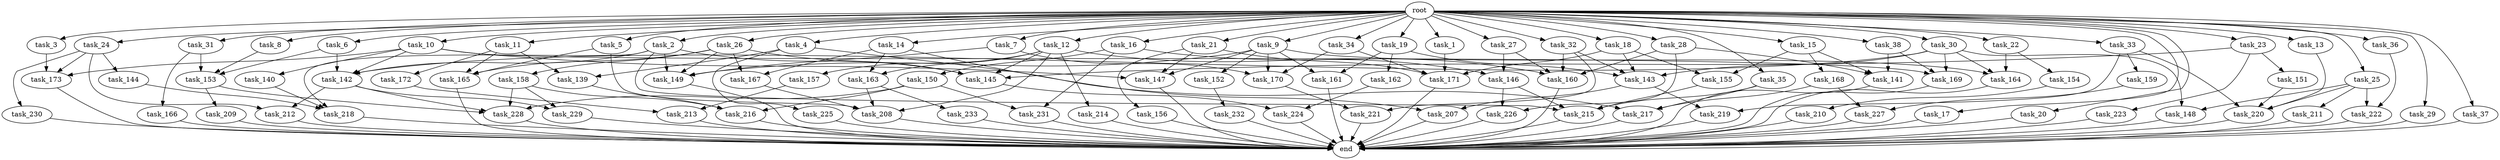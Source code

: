 digraph G {
  root [size="0.000000"];
  task_1 [size="1024.000000"];
  task_2 [size="1024.000000"];
  task_3 [size="1024.000000"];
  task_4 [size="1024.000000"];
  task_5 [size="1024.000000"];
  task_6 [size="1024.000000"];
  task_7 [size="1024.000000"];
  task_8 [size="1024.000000"];
  task_9 [size="1024.000000"];
  task_10 [size="1024.000000"];
  task_11 [size="1024.000000"];
  task_12 [size="1024.000000"];
  task_13 [size="1024.000000"];
  task_14 [size="1024.000000"];
  task_15 [size="1024.000000"];
  task_16 [size="1024.000000"];
  task_17 [size="1024.000000"];
  task_18 [size="1024.000000"];
  task_19 [size="1024.000000"];
  task_20 [size="1024.000000"];
  task_21 [size="1024.000000"];
  task_22 [size="1024.000000"];
  task_23 [size="1024.000000"];
  task_24 [size="1024.000000"];
  task_25 [size="1024.000000"];
  task_26 [size="1024.000000"];
  task_27 [size="1024.000000"];
  task_28 [size="1024.000000"];
  task_29 [size="1024.000000"];
  task_30 [size="1024.000000"];
  task_31 [size="1024.000000"];
  task_32 [size="1024.000000"];
  task_33 [size="1024.000000"];
  task_34 [size="1024.000000"];
  task_35 [size="1024.000000"];
  task_36 [size="1024.000000"];
  task_37 [size="1024.000000"];
  task_38 [size="1024.000000"];
  task_139 [size="893353197568.000000"];
  task_140 [size="420906795008.000000"];
  task_141 [size="2104533975040.000000"];
  task_142 [size="1391569403904.000000"];
  task_143 [size="1520418422784.000000"];
  task_144 [size="137438953472.000000"];
  task_145 [size="1408749273088.000000"];
  task_146 [size="773094113280.000000"];
  task_147 [size="592705486848.000000"];
  task_148 [size="1554778161152.000000"];
  task_149 [size="360777252864.000000"];
  task_150 [size="309237645312.000000"];
  task_151 [size="420906795008.000000"];
  task_152 [size="34359738368.000000"];
  task_153 [size="618475290624.000000"];
  task_154 [size="214748364800.000000"];
  task_155 [size="773094113280.000000"];
  task_156 [size="137438953472.000000"];
  task_157 [size="695784701952.000000"];
  task_158 [size="214748364800.000000"];
  task_159 [size="137438953472.000000"];
  task_160 [size="1279900254208.000000"];
  task_161 [size="584115552256.000000"];
  task_162 [size="549755813888.000000"];
  task_163 [size="730144440320.000000"];
  task_164 [size="1108101562368.000000"];
  task_165 [size="1494648619008.000000"];
  task_166 [size="34359738368.000000"];
  task_167 [size="249108103168.000000"];
  task_168 [size="695784701952.000000"];
  task_169 [size="1829656068096.000000"];
  task_170 [size="764504178688.000000"];
  task_171 [size="1047972020224.000000"];
  task_172 [size="858993459200.000000"];
  task_173 [size="635655159808.000000"];
  task_207 [size="584115552256.000000"];
  task_208 [size="1408749273088.000000"];
  task_209 [size="858993459200.000000"];
  task_210 [size="77309411328.000000"];
  task_211 [size="695784701952.000000"];
  task_212 [size="171798691840.000000"];
  task_213 [size="764504178688.000000"];
  task_214 [size="695784701952.000000"];
  task_215 [size="1537598291968.000000"];
  task_216 [size="1632087572480.000000"];
  task_217 [size="558345748480.000000"];
  task_218 [size="764504178688.000000"];
  task_219 [size="687194767360.000000"];
  task_220 [size="1219770712064.000000"];
  task_221 [size="893353197568.000000"];
  task_222 [size="1116691496960.000000"];
  task_223 [size="420906795008.000000"];
  task_224 [size="730144440320.000000"];
  task_225 [size="34359738368.000000"];
  task_226 [size="1554778161152.000000"];
  task_227 [size="523986010112.000000"];
  task_228 [size="1829656068096.000000"];
  task_229 [size="111669149696.000000"];
  task_230 [size="137438953472.000000"];
  task_231 [size="1168231104512.000000"];
  task_232 [size="549755813888.000000"];
  task_233 [size="214748364800.000000"];
  end [size="0.000000"];

  root -> task_1 [size="1.000000"];
  root -> task_2 [size="1.000000"];
  root -> task_3 [size="1.000000"];
  root -> task_4 [size="1.000000"];
  root -> task_5 [size="1.000000"];
  root -> task_6 [size="1.000000"];
  root -> task_7 [size="1.000000"];
  root -> task_8 [size="1.000000"];
  root -> task_9 [size="1.000000"];
  root -> task_10 [size="1.000000"];
  root -> task_11 [size="1.000000"];
  root -> task_12 [size="1.000000"];
  root -> task_13 [size="1.000000"];
  root -> task_14 [size="1.000000"];
  root -> task_15 [size="1.000000"];
  root -> task_16 [size="1.000000"];
  root -> task_17 [size="1.000000"];
  root -> task_18 [size="1.000000"];
  root -> task_19 [size="1.000000"];
  root -> task_20 [size="1.000000"];
  root -> task_21 [size="1.000000"];
  root -> task_22 [size="1.000000"];
  root -> task_23 [size="1.000000"];
  root -> task_24 [size="1.000000"];
  root -> task_25 [size="1.000000"];
  root -> task_26 [size="1.000000"];
  root -> task_27 [size="1.000000"];
  root -> task_28 [size="1.000000"];
  root -> task_29 [size="1.000000"];
  root -> task_30 [size="1.000000"];
  root -> task_31 [size="1.000000"];
  root -> task_32 [size="1.000000"];
  root -> task_33 [size="1.000000"];
  root -> task_34 [size="1.000000"];
  root -> task_35 [size="1.000000"];
  root -> task_36 [size="1.000000"];
  root -> task_37 [size="1.000000"];
  root -> task_38 [size="1.000000"];
  task_1 -> task_171 [size="134217728.000000"];
  task_2 -> task_142 [size="75497472.000000"];
  task_2 -> task_145 [size="75497472.000000"];
  task_2 -> task_149 [size="75497472.000000"];
  task_2 -> task_215 [size="75497472.000000"];
  task_2 -> task_218 [size="75497472.000000"];
  task_3 -> task_173 [size="75497472.000000"];
  task_4 -> task_139 [size="33554432.000000"];
  task_4 -> task_217 [size="33554432.000000"];
  task_4 -> task_225 [size="33554432.000000"];
  task_5 -> task_165 [size="411041792.000000"];
  task_5 -> task_208 [size="411041792.000000"];
  task_6 -> task_142 [size="33554432.000000"];
  task_6 -> task_153 [size="33554432.000000"];
  task_7 -> task_149 [size="33554432.000000"];
  task_7 -> task_170 [size="33554432.000000"];
  task_8 -> task_153 [size="536870912.000000"];
  task_9 -> task_147 [size="33554432.000000"];
  task_9 -> task_149 [size="33554432.000000"];
  task_9 -> task_152 [size="33554432.000000"];
  task_9 -> task_161 [size="33554432.000000"];
  task_9 -> task_164 [size="33554432.000000"];
  task_9 -> task_170 [size="33554432.000000"];
  task_10 -> task_140 [size="411041792.000000"];
  task_10 -> task_142 [size="411041792.000000"];
  task_10 -> task_147 [size="411041792.000000"];
  task_10 -> task_169 [size="411041792.000000"];
  task_10 -> task_173 [size="411041792.000000"];
  task_11 -> task_139 [size="838860800.000000"];
  task_11 -> task_165 [size="838860800.000000"];
  task_11 -> task_172 [size="838860800.000000"];
  task_12 -> task_145 [size="679477248.000000"];
  task_12 -> task_146 [size="679477248.000000"];
  task_12 -> task_157 [size="679477248.000000"];
  task_12 -> task_163 [size="679477248.000000"];
  task_12 -> task_208 [size="679477248.000000"];
  task_12 -> task_214 [size="679477248.000000"];
  task_13 -> task_220 [size="301989888.000000"];
  task_14 -> task_163 [size="33554432.000000"];
  task_14 -> task_167 [size="33554432.000000"];
  task_14 -> task_207 [size="33554432.000000"];
  task_15 -> task_141 [size="679477248.000000"];
  task_15 -> task_155 [size="679477248.000000"];
  task_15 -> task_168 [size="679477248.000000"];
  task_16 -> task_150 [size="301989888.000000"];
  task_16 -> task_160 [size="301989888.000000"];
  task_16 -> task_231 [size="301989888.000000"];
  task_17 -> end [size="1.000000"];
  task_18 -> task_143 [size="75497472.000000"];
  task_18 -> task_155 [size="75497472.000000"];
  task_18 -> task_171 [size="75497472.000000"];
  task_19 -> task_143 [size="536870912.000000"];
  task_19 -> task_161 [size="536870912.000000"];
  task_19 -> task_162 [size="536870912.000000"];
  task_20 -> end [size="1.000000"];
  task_21 -> task_147 [size="134217728.000000"];
  task_21 -> task_156 [size="134217728.000000"];
  task_21 -> task_171 [size="134217728.000000"];
  task_22 -> task_154 [size="209715200.000000"];
  task_22 -> task_164 [size="209715200.000000"];
  task_23 -> task_145 [size="411041792.000000"];
  task_23 -> task_151 [size="411041792.000000"];
  task_23 -> task_223 [size="411041792.000000"];
  task_24 -> task_144 [size="134217728.000000"];
  task_24 -> task_173 [size="134217728.000000"];
  task_24 -> task_212 [size="134217728.000000"];
  task_24 -> task_230 [size="134217728.000000"];
  task_25 -> task_148 [size="679477248.000000"];
  task_25 -> task_211 [size="679477248.000000"];
  task_25 -> task_220 [size="679477248.000000"];
  task_25 -> task_222 [size="679477248.000000"];
  task_26 -> task_145 [size="209715200.000000"];
  task_26 -> task_149 [size="209715200.000000"];
  task_26 -> task_158 [size="209715200.000000"];
  task_26 -> task_165 [size="209715200.000000"];
  task_26 -> task_167 [size="209715200.000000"];
  task_27 -> task_146 [size="75497472.000000"];
  task_27 -> task_160 [size="75497472.000000"];
  task_28 -> task_141 [size="838860800.000000"];
  task_28 -> task_160 [size="838860800.000000"];
  task_28 -> task_226 [size="838860800.000000"];
  task_29 -> end [size="1.000000"];
  task_30 -> task_142 [size="838860800.000000"];
  task_30 -> task_143 [size="838860800.000000"];
  task_30 -> task_148 [size="838860800.000000"];
  task_30 -> task_164 [size="838860800.000000"];
  task_30 -> task_169 [size="838860800.000000"];
  task_31 -> task_153 [size="33554432.000000"];
  task_31 -> task_166 [size="33554432.000000"];
  task_32 -> task_143 [size="33554432.000000"];
  task_32 -> task_160 [size="33554432.000000"];
  task_32 -> task_221 [size="33554432.000000"];
  task_33 -> task_159 [size="134217728.000000"];
  task_33 -> task_219 [size="134217728.000000"];
  task_33 -> task_220 [size="134217728.000000"];
  task_34 -> task_170 [size="679477248.000000"];
  task_34 -> task_171 [size="679477248.000000"];
  task_35 -> task_215 [size="209715200.000000"];
  task_35 -> task_217 [size="209715200.000000"];
  task_36 -> task_222 [size="411041792.000000"];
  task_37 -> end [size="1.000000"];
  task_38 -> task_141 [size="536870912.000000"];
  task_38 -> task_169 [size="536870912.000000"];
  task_139 -> task_216 [size="679477248.000000"];
  task_140 -> task_218 [size="536870912.000000"];
  task_141 -> end [size="1.000000"];
  task_142 -> task_212 [size="33554432.000000"];
  task_142 -> task_228 [size="33554432.000000"];
  task_142 -> task_229 [size="33554432.000000"];
  task_143 -> task_207 [size="536870912.000000"];
  task_143 -> task_219 [size="536870912.000000"];
  task_144 -> task_218 [size="134217728.000000"];
  task_145 -> task_224 [size="679477248.000000"];
  task_146 -> task_215 [size="679477248.000000"];
  task_146 -> task_226 [size="679477248.000000"];
  task_147 -> end [size="1.000000"];
  task_148 -> end [size="1.000000"];
  task_149 -> end [size="1.000000"];
  task_150 -> task_216 [size="838860800.000000"];
  task_150 -> task_228 [size="838860800.000000"];
  task_150 -> task_231 [size="838860800.000000"];
  task_151 -> task_220 [size="75497472.000000"];
  task_152 -> task_232 [size="536870912.000000"];
  task_153 -> task_209 [size="838860800.000000"];
  task_153 -> task_228 [size="838860800.000000"];
  task_154 -> task_210 [size="75497472.000000"];
  task_155 -> task_215 [size="536870912.000000"];
  task_156 -> end [size="1.000000"];
  task_157 -> task_213 [size="209715200.000000"];
  task_158 -> task_216 [size="75497472.000000"];
  task_158 -> task_228 [size="75497472.000000"];
  task_158 -> task_229 [size="75497472.000000"];
  task_159 -> task_227 [size="209715200.000000"];
  task_160 -> end [size="1.000000"];
  task_161 -> end [size="1.000000"];
  task_162 -> task_224 [size="33554432.000000"];
  task_163 -> task_208 [size="209715200.000000"];
  task_163 -> task_233 [size="209715200.000000"];
  task_164 -> end [size="1.000000"];
  task_165 -> end [size="1.000000"];
  task_166 -> end [size="1.000000"];
  task_167 -> task_208 [size="75497472.000000"];
  task_168 -> task_217 [size="301989888.000000"];
  task_168 -> task_227 [size="301989888.000000"];
  task_169 -> end [size="1.000000"];
  task_170 -> task_221 [size="838860800.000000"];
  task_171 -> end [size="1.000000"];
  task_172 -> task_213 [size="536870912.000000"];
  task_173 -> end [size="1.000000"];
  task_207 -> end [size="1.000000"];
  task_208 -> end [size="1.000000"];
  task_209 -> end [size="1.000000"];
  task_210 -> end [size="1.000000"];
  task_211 -> end [size="1.000000"];
  task_212 -> end [size="1.000000"];
  task_213 -> end [size="1.000000"];
  task_214 -> end [size="1.000000"];
  task_215 -> end [size="1.000000"];
  task_216 -> end [size="1.000000"];
  task_217 -> end [size="1.000000"];
  task_218 -> end [size="1.000000"];
  task_219 -> end [size="1.000000"];
  task_220 -> end [size="1.000000"];
  task_221 -> end [size="1.000000"];
  task_222 -> end [size="1.000000"];
  task_223 -> end [size="1.000000"];
  task_224 -> end [size="1.000000"];
  task_225 -> end [size="1.000000"];
  task_226 -> end [size="1.000000"];
  task_227 -> end [size="1.000000"];
  task_228 -> end [size="1.000000"];
  task_229 -> end [size="1.000000"];
  task_230 -> end [size="1.000000"];
  task_231 -> end [size="1.000000"];
  task_232 -> end [size="1.000000"];
  task_233 -> end [size="1.000000"];
}
